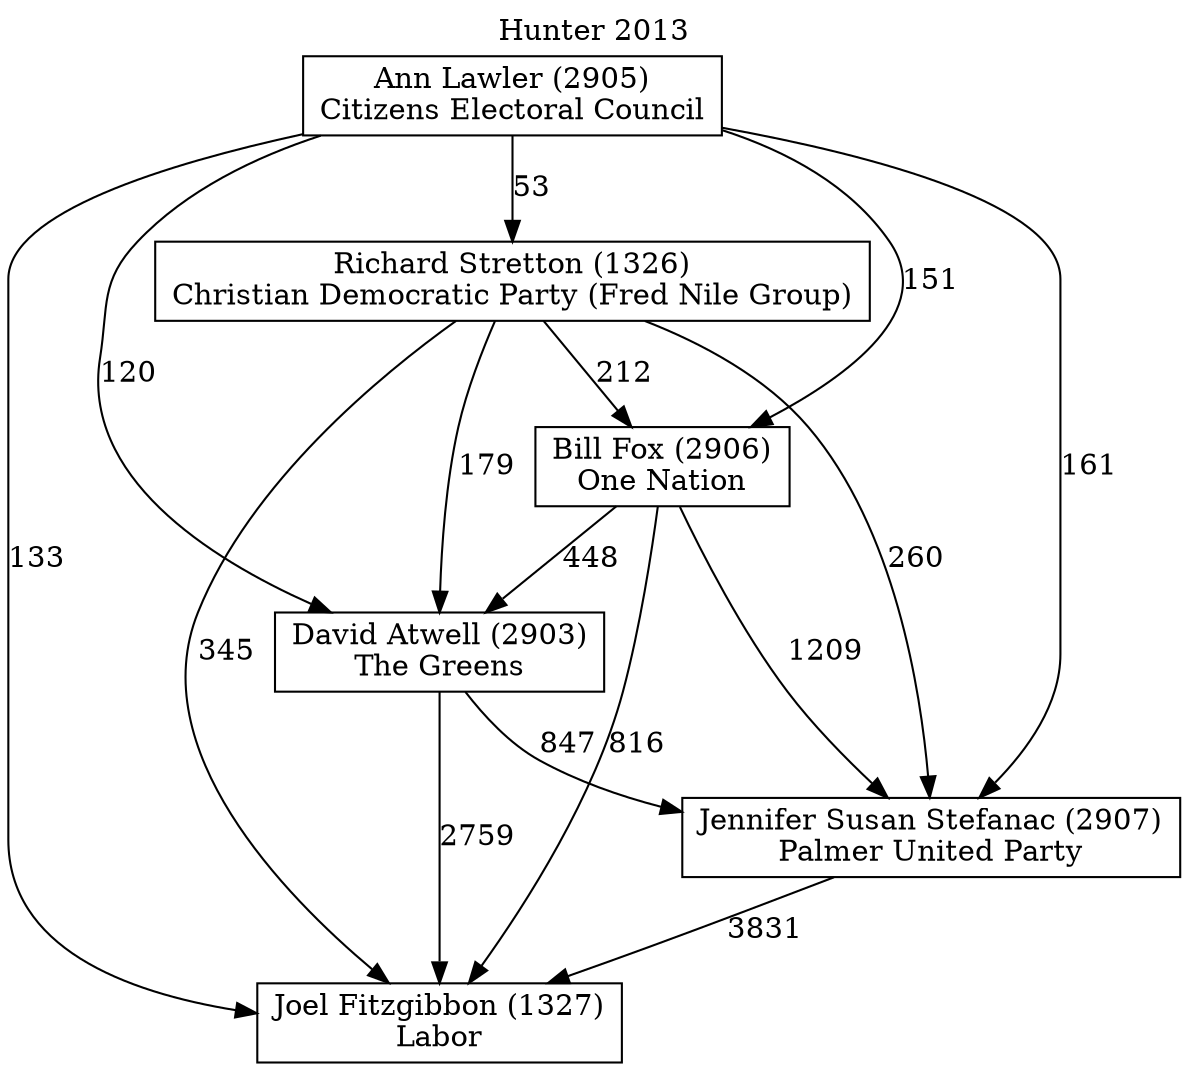 // House preference flow
digraph "Joel Fitzgibbon (1327)_Hunter_2013" {
	graph [label="Hunter 2013" labelloc=t mclimit=10]
	node [shape=box]
	"Ann Lawler (2905)" [label="Ann Lawler (2905)
Citizens Electoral Council"]
	"Bill Fox (2906)" [label="Bill Fox (2906)
One Nation"]
	"David Atwell (2903)" [label="David Atwell (2903)
The Greens"]
	"Jennifer Susan Stefanac (2907)" [label="Jennifer Susan Stefanac (2907)
Palmer United Party"]
	"Joel Fitzgibbon (1327)" [label="Joel Fitzgibbon (1327)
Labor"]
	"Richard Stretton (1326)" [label="Richard Stretton (1326)
Christian Democratic Party (Fred Nile Group)"]
	"Ann Lawler (2905)" -> "Bill Fox (2906)" [label=151]
	"Ann Lawler (2905)" -> "David Atwell (2903)" [label=120]
	"Ann Lawler (2905)" -> "Jennifer Susan Stefanac (2907)" [label=161]
	"Ann Lawler (2905)" -> "Joel Fitzgibbon (1327)" [label=133]
	"Ann Lawler (2905)" -> "Richard Stretton (1326)" [label=53]
	"Bill Fox (2906)" -> "David Atwell (2903)" [label=448]
	"Bill Fox (2906)" -> "Jennifer Susan Stefanac (2907)" [label=1209]
	"Bill Fox (2906)" -> "Joel Fitzgibbon (1327)" [label=816]
	"David Atwell (2903)" -> "Jennifer Susan Stefanac (2907)" [label=847]
	"David Atwell (2903)" -> "Joel Fitzgibbon (1327)" [label=2759]
	"Jennifer Susan Stefanac (2907)" -> "Joel Fitzgibbon (1327)" [label=3831]
	"Richard Stretton (1326)" -> "Bill Fox (2906)" [label=212]
	"Richard Stretton (1326)" -> "David Atwell (2903)" [label=179]
	"Richard Stretton (1326)" -> "Jennifer Susan Stefanac (2907)" [label=260]
	"Richard Stretton (1326)" -> "Joel Fitzgibbon (1327)" [label=345]
}
